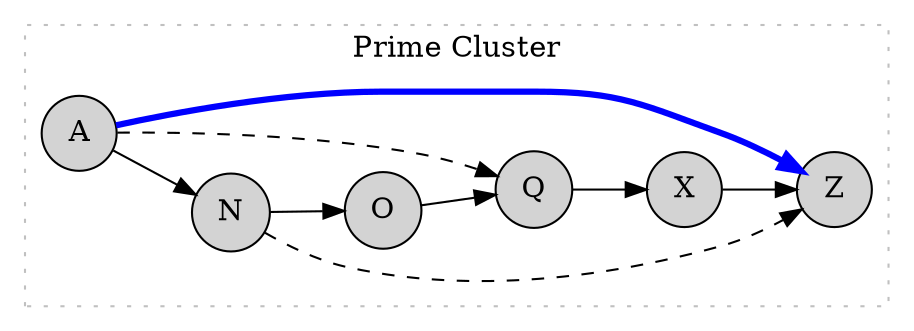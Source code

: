digraph MemoryNetwork {
    rankdir=LR;
    node [shape=circle style=filled fillcolor=lightgray];

    A -> N;
    N -> O;
    O -> Q;
    Q -> X;
    X -> Z;

    A -> Q [style=dashed];
    N -> Z [style=dashed];

    subgraph cluster_Prime {
        label="Prime Cluster";
        style=dotted;
        color=gray;
        A;
        Z;
        N;
        O;
        Q;
        X;
    }

    A -> Z [penwidth=3 color=blue];
}
